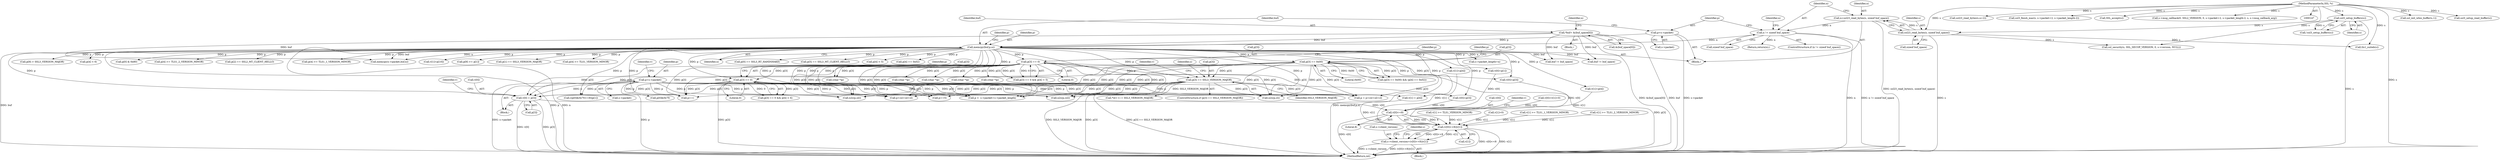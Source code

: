 digraph "0_openssl_392fa7a952e97d82eac6958c81ed1e256e6b8ca5@pointer" {
"1000751" [label="(Call,v[0] = p[3])"];
"1000746" [label="(Call,p=s->packet)"];
"1000449" [label="(Call,p[3] == 0)"];
"1000215" [label="(Call,memcpy(buf,p,n))"];
"1000152" [label="(Call,*buf= &(buf_space[0]))"];
"1000210" [label="(Call,p=s->packet)"];
"1000204" [label="(Call,n != sizeof buf_space)"];
"1000197" [label="(Call,n=ssl23_read_bytes(s, sizeof buf_space))"];
"1000199" [label="(Call,ssl23_read_bytes(s, sizeof buf_space))"];
"1000194" [label="(Call,ssl3_setup_buffers(s))"];
"1000148" [label="(MethodParameterIn,SSL *s)"];
"1000476" [label="(Call,p[3] == 0)"];
"1000271" [label="(Call,p[3] == SSL3_VERSION_MAJOR)"];
"1000234" [label="(Call,p[3] == 0x00)"];
"1001219" [label="(Call,v[0]<<8)"];
"1001218" [label="(Call,(v[0]<<8)|v[1])"];
"1001214" [label="(Call,s->client_version=(v[0]<<8)|v[1])"];
"1000483" [label="(Identifier,p)"];
"1001131" [label="(Call,s->packet_length=n)"];
"1000899" [label="(Call,*(d++) = SSL3_VERSION_MAJOR)"];
"1000492" [label="(Call,p[9] > SSL3_VERSION_MAJOR)"];
"1001215" [label="(Call,s->client_version)"];
"1000481" [label="(Call,p[4] < 6)"];
"1000767" [label="(Call,((p[0]&0x7f)<<8)|p[1])"];
"1000212" [label="(Call,s->packet)"];
"1000477" [label="(Call,p[3])"];
"1000201" [label="(Call,sizeof buf_space)"];
"1001016" [label="(Call,p <  s->packet+s->packet_length)"];
"1000755" [label="(Call,p[3])"];
"1000182" [label="(Block,)"];
"1000746" [label="(Call,p=s->packet)"];
"1000221" [label="(Call,p[0] & 0x80)"];
"1000300" [label="(Call,p[4] >= TLS1_2_VERSION_MINOR)"];
"1000209" [label="(Identifier,n)"];
"1000195" [label="(Identifier,s)"];
"1000206" [label="(Call,sizeof buf_space)"];
"1000226" [label="(Call,p[2] == SSL2_MT_CLIENT_HELLO)"];
"1000208" [label="(Return,return(n);)"];
"1001218" [label="(Call,(v[0]<<8)|v[1])"];
"1000198" [label="(Identifier,n)"];
"1000252" [label="(Call,v[1]=p[4])"];
"1000646" [label="(Call,(char *)p)"];
"1001117" [label="(Call,ssl_init_wbio_buffer(s,1))"];
"1001031" [label="(Call,p++)"];
"1000678" [label="(Call,(char *)p)"];
"1000148" [label="(MethodParameterIn,SSL *s)"];
"1000238" [label="(Literal,0x00)"];
"1000853" [label="(Call,n2s(p,csl))"];
"1000271" [label="(Call,p[3] == SSL3_VERSION_MAJOR)"];
"1000203" [label="(ControlStructure,if (n != sizeof buf_space))"];
"1000223" [label="(Identifier,p)"];
"1001220" [label="(Call,v[0])"];
"1000215" [label="(Call,memcpy(buf,p,n))"];
"1000325" [label="(Call,p[4] >= TLS1_1_VERSION_MINOR)"];
"1001165" [label="(Call,memcpy(s->packet,buf,n))"];
"1000758" [label="(Call,v[1] = p[4])"];
"1000480" [label="(Literal,0)"];
"1000511" [label="(Call,v[1] >= TLS1_VERSION_MINOR)"];
"1000153" [label="(Identifier,buf)"];
"1001225" [label="(Identifier,v)"];
"1000149" [label="(Block,)"];
"1000742" [label="(Block,)"];
"1000752" [label="(Call,v[0])"];
"1000245" [label="(Call,v[0]=p[3])"];
"1001214" [label="(Call,s->client_version=(v[0]<<8)|v[1])"];
"1000476" [label="(Call,p[3] == 0)"];
"1000655" [label="(Call,(char *)p)"];
"1000503" [label="(Call,v[1]=p[10])"];
"1000194" [label="(Call,ssl3_setup_buffers(s))"];
"1000747" [label="(Identifier,p)"];
"1000270" [label="(ControlStructure,if (p[3] == SSL3_VERSION_MAJOR))"];
"1000663" [label="(Call,(char *)p)"];
"1000459" [label="(Call,p[9] >= p[1])"];
"1001229" [label="(Identifier,s)"];
"1001265" [label="(Call,buf != buf_space)"];
"1001148" [label="(Call,ssl3_setup_read_buffer(s))"];
"1001273" [label="(MethodReturn,int)"];
"1000475" [label="(Call,p[3] == 0 && p[4] < 6)"];
"1000187" [label="(Call,v[1]=0)"];
"1000753" [label="(Identifier,v)"];
"1000800" [label="(Call,ssl23_read_bytes(s,n+2))"];
"1000183" [label="(Call,v[0]=v[1]=0)"];
"1000637" [label="(Call,(char *)p)"];
"1000152" [label="(Call,*buf= &(buf_space[0]))"];
"1000204" [label="(Call,n != sizeof buf_space)"];
"1000723" [label="(Call,ssl_security(s, SSL_SECOP_VERSION, 0, s->version, NULL))"];
"1000210" [label="(Call,p=s->packet)"];
"1001255" [label="(Call,buf != buf_space)"];
"1000436" [label="(Call,p[1] == SSL3_VERSION_MAJOR)"];
"1000235" [label="(Call,p[3])"];
"1000456" [label="(Identifier,p)"];
"1000448" [label="(Call,p[3] == 0 && p[4] < 5)"];
"1000542" [label="(Call,v[1] >= TLS1_1_VERSION_MINOR)"];
"1000199" [label="(Call,ssl23_read_bytes(s, sizeof buf_space))"];
"1000449" [label="(Call,p[3] == 0)"];
"1000850" [label="(Call,p+=5)"];
"1000234" [label="(Call,p[3] == 0x00)"];
"1001006" [label="(Call,p = p+csl+sil+cl)"];
"1000701" [label="(Call,tls1_suiteb(s))"];
"1000292" [label="(Call,p[4] >= TLS1_VERSION_MINOR)"];
"1000751" [label="(Call,v[0] = p[3])"];
"1001223" [label="(Literal,8)"];
"1000811" [label="(Call,ssl3_finish_mac(s, s->packet+2, s->packet_length-2))"];
"1000748" [label="(Call,s->packet)"];
"1000205" [label="(Identifier,n)"];
"1000519" [label="(Call,v[1] >= TLS1_2_VERSION_MINOR)"];
"1001261" [label="(Call,SSL_accept(s))"];
"1000827" [label="(Call,s->msg_callback(0, SSL2_VERSION, 0, s->packet+2, s->packet_length-2, s, s->msg_callback_arg))"];
"1001224" [label="(Call,v[1])"];
"1000284" [label="(Call,v[1]=p[4])"];
"1000453" [label="(Literal,0)"];
"1000218" [label="(Identifier,n)"];
"1000467" [label="(Call,v[0]=p[1])"];
"1000430" [label="(Call,p[0] == SSL3_RT_HANDSHAKE)"];
"1000154" [label="(Call,&(buf_space[0]))"];
"1000233" [label="(Call,(p[3] == 0x00) && (p[4] == 0x02))"];
"1001008" [label="(Call,p+csl+sil+cl)"];
"1000760" [label="(Identifier,v)"];
"1000856" [label="(Call,n2s(p,sil))"];
"1000216" [label="(Identifier,buf)"];
"1000442" [label="(Call,p[5] == SSL3_MT_CLIENT_HELLO)"];
"1001219" [label="(Call,v[0]<<8)"];
"1000279" [label="(Identifier,v)"];
"1000691" [label="(Identifier,s)"];
"1000217" [label="(Identifier,p)"];
"1000450" [label="(Call,p[3])"];
"1000168" [label="(Identifier,n)"];
"1000275" [label="(Identifier,SSL3_VERSION_MAJOR)"];
"1001095" [label="(Block,)"];
"1000197" [label="(Call,n=ssl23_read_bytes(s, sizeof buf_space))"];
"1000272" [label="(Call,p[3])"];
"1000769" [label="(Call,p[0]&0x7f)"];
"1000277" [label="(Call,v[0]=p[3])"];
"1000454" [label="(Call,p[4] < 5)"];
"1000241" [label="(Identifier,p)"];
"1000200" [label="(Identifier,s)"];
"1000239" [label="(Call,p[4] == 0x02)"];
"1000859" [label="(Call,n2s(p,cl))"];
"1000211" [label="(Identifier,p)"];
"1000193" [label="(Call,!ssl3_setup_buffers(s))"];
"1000751" -> "1000742"  [label="AST: "];
"1000751" -> "1000755"  [label="CFG: "];
"1000752" -> "1000751"  [label="AST: "];
"1000755" -> "1000751"  [label="AST: "];
"1000760" -> "1000751"  [label="CFG: "];
"1000751" -> "1001273"  [label="DDG: p[3]"];
"1000751" -> "1001273"  [label="DDG: v[0]"];
"1000746" -> "1000751"  [label="DDG: p"];
"1000449" -> "1000751"  [label="DDG: p[3]"];
"1000476" -> "1000751"  [label="DDG: p[3]"];
"1000271" -> "1000751"  [label="DDG: p[3]"];
"1000215" -> "1000751"  [label="DDG: p"];
"1000234" -> "1000751"  [label="DDG: p[3]"];
"1000751" -> "1001219"  [label="DDG: v[0]"];
"1000746" -> "1000742"  [label="AST: "];
"1000746" -> "1000748"  [label="CFG: "];
"1000747" -> "1000746"  [label="AST: "];
"1000748" -> "1000746"  [label="AST: "];
"1000753" -> "1000746"  [label="CFG: "];
"1000746" -> "1001273"  [label="DDG: s->packet"];
"1000746" -> "1001273"  [label="DDG: p"];
"1000746" -> "1000758"  [label="DDG: p"];
"1000746" -> "1000769"  [label="DDG: p"];
"1000746" -> "1000767"  [label="DDG: p"];
"1000746" -> "1000850"  [label="DDG: p"];
"1000746" -> "1000853"  [label="DDG: p"];
"1000746" -> "1000856"  [label="DDG: p"];
"1000746" -> "1000859"  [label="DDG: p"];
"1000746" -> "1001006"  [label="DDG: p"];
"1000746" -> "1001008"  [label="DDG: p"];
"1000746" -> "1001016"  [label="DDG: p"];
"1000746" -> "1001031"  [label="DDG: p"];
"1000449" -> "1000448"  [label="AST: "];
"1000449" -> "1000453"  [label="CFG: "];
"1000450" -> "1000449"  [label="AST: "];
"1000453" -> "1000449"  [label="AST: "];
"1000456" -> "1000449"  [label="CFG: "];
"1000448" -> "1000449"  [label="CFG: "];
"1000449" -> "1001273"  [label="DDG: p[3]"];
"1000449" -> "1000448"  [label="DDG: p[3]"];
"1000449" -> "1000448"  [label="DDG: 0"];
"1000215" -> "1000449"  [label="DDG: p"];
"1000449" -> "1000476"  [label="DDG: p[3]"];
"1000449" -> "1000637"  [label="DDG: p[3]"];
"1000449" -> "1000646"  [label="DDG: p[3]"];
"1000449" -> "1000655"  [label="DDG: p[3]"];
"1000449" -> "1000663"  [label="DDG: p[3]"];
"1000449" -> "1000678"  [label="DDG: p[3]"];
"1000449" -> "1000850"  [label="DDG: p[3]"];
"1000449" -> "1000853"  [label="DDG: p[3]"];
"1000449" -> "1000856"  [label="DDG: p[3]"];
"1000449" -> "1000859"  [label="DDG: p[3]"];
"1000449" -> "1001006"  [label="DDG: p[3]"];
"1000449" -> "1001008"  [label="DDG: p[3]"];
"1000449" -> "1001016"  [label="DDG: p[3]"];
"1000449" -> "1001031"  [label="DDG: p[3]"];
"1000215" -> "1000182"  [label="AST: "];
"1000215" -> "1000218"  [label="CFG: "];
"1000216" -> "1000215"  [label="AST: "];
"1000217" -> "1000215"  [label="AST: "];
"1000218" -> "1000215"  [label="AST: "];
"1000223" -> "1000215"  [label="CFG: "];
"1000215" -> "1001273"  [label="DDG: buf"];
"1000215" -> "1001273"  [label="DDG: p"];
"1000215" -> "1001273"  [label="DDG: n"];
"1000215" -> "1001273"  [label="DDG: memcpy(buf,p,n)"];
"1000152" -> "1000215"  [label="DDG: buf"];
"1000210" -> "1000215"  [label="DDG: p"];
"1000204" -> "1000215"  [label="DDG: n"];
"1000215" -> "1000221"  [label="DDG: p"];
"1000215" -> "1000226"  [label="DDG: p"];
"1000215" -> "1000234"  [label="DDG: p"];
"1000215" -> "1000239"  [label="DDG: p"];
"1000215" -> "1000245"  [label="DDG: p"];
"1000215" -> "1000252"  [label="DDG: p"];
"1000215" -> "1000271"  [label="DDG: p"];
"1000215" -> "1000277"  [label="DDG: p"];
"1000215" -> "1000284"  [label="DDG: p"];
"1000215" -> "1000292"  [label="DDG: p"];
"1000215" -> "1000300"  [label="DDG: p"];
"1000215" -> "1000325"  [label="DDG: p"];
"1000215" -> "1000430"  [label="DDG: p"];
"1000215" -> "1000436"  [label="DDG: p"];
"1000215" -> "1000442"  [label="DDG: p"];
"1000215" -> "1000454"  [label="DDG: p"];
"1000215" -> "1000459"  [label="DDG: p"];
"1000215" -> "1000467"  [label="DDG: p"];
"1000215" -> "1000476"  [label="DDG: p"];
"1000215" -> "1000481"  [label="DDG: p"];
"1000215" -> "1000492"  [label="DDG: p"];
"1000215" -> "1000503"  [label="DDG: p"];
"1000215" -> "1000637"  [label="DDG: p"];
"1000215" -> "1000758"  [label="DDG: p"];
"1000215" -> "1000767"  [label="DDG: p"];
"1000215" -> "1000850"  [label="DDG: p"];
"1000215" -> "1000853"  [label="DDG: p"];
"1000215" -> "1000856"  [label="DDG: p"];
"1000215" -> "1000859"  [label="DDG: p"];
"1000215" -> "1001006"  [label="DDG: p"];
"1000215" -> "1001008"  [label="DDG: p"];
"1000215" -> "1001016"  [label="DDG: p"];
"1000215" -> "1001031"  [label="DDG: p"];
"1000215" -> "1001131"  [label="DDG: n"];
"1000215" -> "1001165"  [label="DDG: buf"];
"1000215" -> "1001165"  [label="DDG: n"];
"1000215" -> "1001255"  [label="DDG: buf"];
"1000215" -> "1001265"  [label="DDG: buf"];
"1000152" -> "1000149"  [label="AST: "];
"1000152" -> "1000154"  [label="CFG: "];
"1000153" -> "1000152"  [label="AST: "];
"1000154" -> "1000152"  [label="AST: "];
"1000168" -> "1000152"  [label="CFG: "];
"1000152" -> "1001273"  [label="DDG: buf"];
"1000152" -> "1001273"  [label="DDG: &(buf_space[0])"];
"1000152" -> "1001165"  [label="DDG: buf"];
"1000152" -> "1001255"  [label="DDG: buf"];
"1000152" -> "1001265"  [label="DDG: buf"];
"1000210" -> "1000182"  [label="AST: "];
"1000210" -> "1000212"  [label="CFG: "];
"1000211" -> "1000210"  [label="AST: "];
"1000212" -> "1000210"  [label="AST: "];
"1000216" -> "1000210"  [label="CFG: "];
"1000210" -> "1001273"  [label="DDG: s->packet"];
"1000204" -> "1000203"  [label="AST: "];
"1000204" -> "1000206"  [label="CFG: "];
"1000205" -> "1000204"  [label="AST: "];
"1000206" -> "1000204"  [label="AST: "];
"1000209" -> "1000204"  [label="CFG: "];
"1000211" -> "1000204"  [label="CFG: "];
"1000204" -> "1001273"  [label="DDG: n"];
"1000204" -> "1001273"  [label="DDG: n != sizeof buf_space"];
"1000197" -> "1000204"  [label="DDG: n"];
"1000204" -> "1000208"  [label="DDG: n"];
"1000197" -> "1000182"  [label="AST: "];
"1000197" -> "1000199"  [label="CFG: "];
"1000198" -> "1000197"  [label="AST: "];
"1000199" -> "1000197"  [label="AST: "];
"1000205" -> "1000197"  [label="CFG: "];
"1000197" -> "1001273"  [label="DDG: ssl23_read_bytes(s, sizeof buf_space)"];
"1000199" -> "1000197"  [label="DDG: s"];
"1000199" -> "1000201"  [label="CFG: "];
"1000200" -> "1000199"  [label="AST: "];
"1000201" -> "1000199"  [label="AST: "];
"1000199" -> "1001273"  [label="DDG: s"];
"1000194" -> "1000199"  [label="DDG: s"];
"1000148" -> "1000199"  [label="DDG: s"];
"1000199" -> "1000701"  [label="DDG: s"];
"1000199" -> "1000723"  [label="DDG: s"];
"1000194" -> "1000193"  [label="AST: "];
"1000194" -> "1000195"  [label="CFG: "];
"1000195" -> "1000194"  [label="AST: "];
"1000193" -> "1000194"  [label="CFG: "];
"1000194" -> "1001273"  [label="DDG: s"];
"1000194" -> "1000193"  [label="DDG: s"];
"1000148" -> "1000194"  [label="DDG: s"];
"1000148" -> "1000147"  [label="AST: "];
"1000148" -> "1001273"  [label="DDG: s"];
"1000148" -> "1000701"  [label="DDG: s"];
"1000148" -> "1000723"  [label="DDG: s"];
"1000148" -> "1000800"  [label="DDG: s"];
"1000148" -> "1000811"  [label="DDG: s"];
"1000148" -> "1000827"  [label="DDG: s"];
"1000148" -> "1001117"  [label="DDG: s"];
"1000148" -> "1001148"  [label="DDG: s"];
"1000148" -> "1001261"  [label="DDG: s"];
"1000476" -> "1000475"  [label="AST: "];
"1000476" -> "1000480"  [label="CFG: "];
"1000477" -> "1000476"  [label="AST: "];
"1000480" -> "1000476"  [label="AST: "];
"1000483" -> "1000476"  [label="CFG: "];
"1000475" -> "1000476"  [label="CFG: "];
"1000476" -> "1001273"  [label="DDG: p[3]"];
"1000476" -> "1000475"  [label="DDG: p[3]"];
"1000476" -> "1000475"  [label="DDG: 0"];
"1000476" -> "1000850"  [label="DDG: p[3]"];
"1000476" -> "1000853"  [label="DDG: p[3]"];
"1000476" -> "1000856"  [label="DDG: p[3]"];
"1000476" -> "1000859"  [label="DDG: p[3]"];
"1000476" -> "1001006"  [label="DDG: p[3]"];
"1000476" -> "1001008"  [label="DDG: p[3]"];
"1000476" -> "1001016"  [label="DDG: p[3]"];
"1000476" -> "1001031"  [label="DDG: p[3]"];
"1000271" -> "1000270"  [label="AST: "];
"1000271" -> "1000275"  [label="CFG: "];
"1000272" -> "1000271"  [label="AST: "];
"1000275" -> "1000271"  [label="AST: "];
"1000279" -> "1000271"  [label="CFG: "];
"1000691" -> "1000271"  [label="CFG: "];
"1000271" -> "1001273"  [label="DDG: SSL3_VERSION_MAJOR"];
"1000271" -> "1001273"  [label="DDG: p[3]"];
"1000271" -> "1001273"  [label="DDG: p[3] == SSL3_VERSION_MAJOR"];
"1000234" -> "1000271"  [label="DDG: p[3]"];
"1000271" -> "1000277"  [label="DDG: p[3]"];
"1000271" -> "1000850"  [label="DDG: p[3]"];
"1000271" -> "1000853"  [label="DDG: p[3]"];
"1000271" -> "1000856"  [label="DDG: p[3]"];
"1000271" -> "1000859"  [label="DDG: p[3]"];
"1000271" -> "1000899"  [label="DDG: SSL3_VERSION_MAJOR"];
"1000271" -> "1001006"  [label="DDG: p[3]"];
"1000271" -> "1001008"  [label="DDG: p[3]"];
"1000271" -> "1001016"  [label="DDG: p[3]"];
"1000271" -> "1001031"  [label="DDG: p[3]"];
"1000234" -> "1000233"  [label="AST: "];
"1000234" -> "1000238"  [label="CFG: "];
"1000235" -> "1000234"  [label="AST: "];
"1000238" -> "1000234"  [label="AST: "];
"1000241" -> "1000234"  [label="CFG: "];
"1000233" -> "1000234"  [label="CFG: "];
"1000234" -> "1000233"  [label="DDG: p[3]"];
"1000234" -> "1000233"  [label="DDG: 0x00"];
"1000234" -> "1000245"  [label="DDG: p[3]"];
"1000234" -> "1000850"  [label="DDG: p[3]"];
"1000234" -> "1000853"  [label="DDG: p[3]"];
"1000234" -> "1000856"  [label="DDG: p[3]"];
"1000234" -> "1000859"  [label="DDG: p[3]"];
"1000234" -> "1001006"  [label="DDG: p[3]"];
"1000234" -> "1001008"  [label="DDG: p[3]"];
"1000234" -> "1001016"  [label="DDG: p[3]"];
"1000234" -> "1001031"  [label="DDG: p[3]"];
"1001219" -> "1001218"  [label="AST: "];
"1001219" -> "1001223"  [label="CFG: "];
"1001220" -> "1001219"  [label="AST: "];
"1001223" -> "1001219"  [label="AST: "];
"1001225" -> "1001219"  [label="CFG: "];
"1001219" -> "1001273"  [label="DDG: v[0]"];
"1001219" -> "1001218"  [label="DDG: v[0]"];
"1001219" -> "1001218"  [label="DDG: 8"];
"1000467" -> "1001219"  [label="DDG: v[0]"];
"1000183" -> "1001219"  [label="DDG: v[0]"];
"1000277" -> "1001219"  [label="DDG: v[0]"];
"1000245" -> "1001219"  [label="DDG: v[0]"];
"1001218" -> "1001214"  [label="AST: "];
"1001218" -> "1001224"  [label="CFG: "];
"1001224" -> "1001218"  [label="AST: "];
"1001214" -> "1001218"  [label="CFG: "];
"1001218" -> "1001273"  [label="DDG: v[0]<<8"];
"1001218" -> "1001273"  [label="DDG: v[1]"];
"1001218" -> "1001214"  [label="DDG: v[0]<<8"];
"1001218" -> "1001214"  [label="DDG: v[1]"];
"1000187" -> "1001218"  [label="DDG: v[1]"];
"1000284" -> "1001218"  [label="DDG: v[1]"];
"1000519" -> "1001218"  [label="DDG: v[1]"];
"1000252" -> "1001218"  [label="DDG: v[1]"];
"1000542" -> "1001218"  [label="DDG: v[1]"];
"1000511" -> "1001218"  [label="DDG: v[1]"];
"1000758" -> "1001218"  [label="DDG: v[1]"];
"1001214" -> "1001095"  [label="AST: "];
"1001215" -> "1001214"  [label="AST: "];
"1001229" -> "1001214"  [label="CFG: "];
"1001214" -> "1001273"  [label="DDG: s->client_version"];
"1001214" -> "1001273"  [label="DDG: (v[0]<<8)|v[1]"];
}
